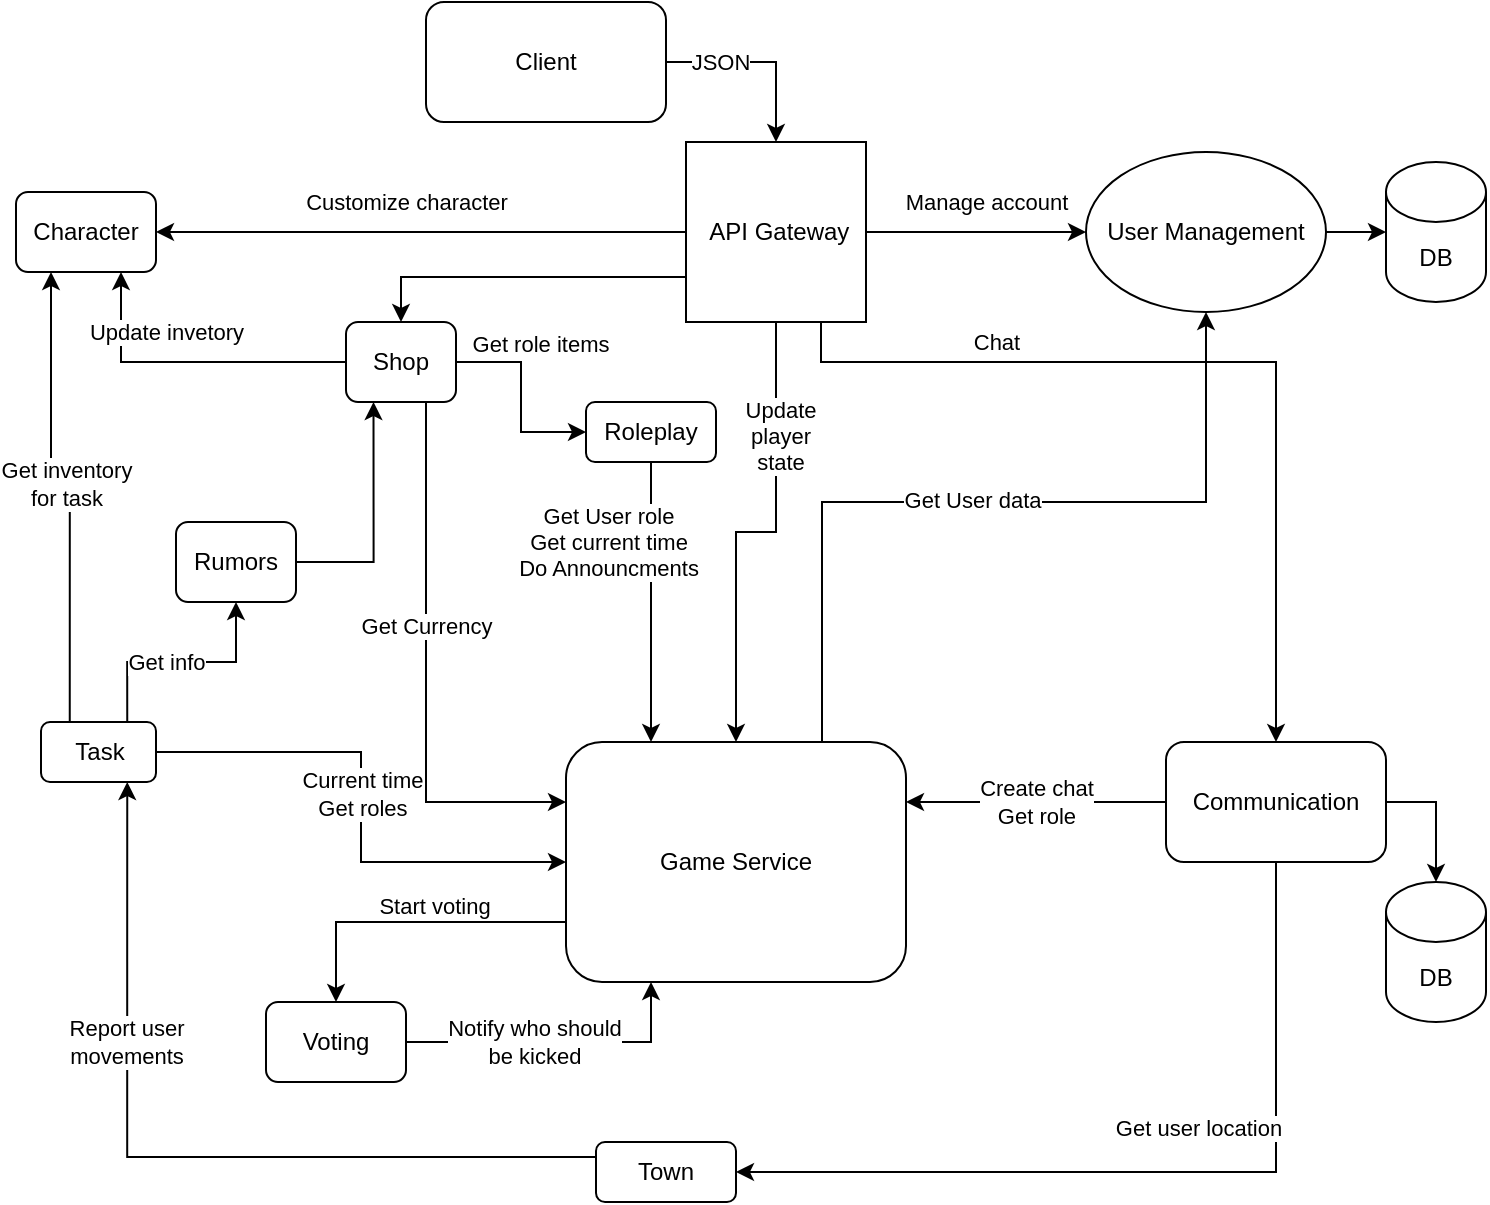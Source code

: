 <mxfile version="28.2.0">
  <diagram name="Page-1" id="v9JqXlflXXHtW3UCAwxl">
    <mxGraphModel dx="1386" dy="1972" grid="1" gridSize="10" guides="1" tooltips="1" connect="1" arrows="1" fold="1" page="1" pageScale="1" pageWidth="850" pageHeight="1100" math="0" shadow="0">
      <root>
        <mxCell id="0" />
        <mxCell id="1" parent="0" />
        <mxCell id="tyDqYUPdeRFffAyI2iFE-16" style="edgeStyle=orthogonalEdgeStyle;rounded=0;orthogonalLoop=1;jettySize=auto;html=1;exitX=0;exitY=0.75;exitDx=0;exitDy=0;entryX=0.5;entryY=0;entryDx=0;entryDy=0;" parent="1" source="tyDqYUPdeRFffAyI2iFE-1" target="tyDqYUPdeRFffAyI2iFE-4" edge="1">
          <mxGeometry relative="1" as="geometry" />
        </mxCell>
        <mxCell id="tyDqYUPdeRFffAyI2iFE-18" value="Start voting" style="edgeLabel;html=1;align=center;verticalAlign=middle;resizable=0;points=[];" parent="tyDqYUPdeRFffAyI2iFE-16" vertex="1" connectable="0">
          <mxGeometry x="-0.088" y="1" relative="1" as="geometry">
            <mxPoint x="4" y="-9" as="offset" />
          </mxGeometry>
        </mxCell>
        <mxCell id="KmKNlXFDWh7Q6IOo9mB1-4" style="edgeStyle=orthogonalEdgeStyle;rounded=0;orthogonalLoop=1;jettySize=auto;html=1;exitX=0.811;exitY=0.015;exitDx=0;exitDy=0;entryX=0.5;entryY=1;entryDx=0;entryDy=0;exitPerimeter=0;" parent="1" source="tyDqYUPdeRFffAyI2iFE-1" target="KmKNlXFDWh7Q6IOo9mB1-2" edge="1">
          <mxGeometry relative="1" as="geometry">
            <Array as="points">
              <mxPoint x="468" y="362" />
              <mxPoint x="468" y="240" />
              <mxPoint x="660" y="240" />
            </Array>
          </mxGeometry>
        </mxCell>
        <mxCell id="KmKNlXFDWh7Q6IOo9mB1-5" value="&lt;div&gt;Get User data&lt;/div&gt;" style="edgeLabel;html=1;align=center;verticalAlign=middle;resizable=0;points=[];" parent="KmKNlXFDWh7Q6IOo9mB1-4" vertex="1" connectable="0">
          <mxGeometry x="-0.112" y="1" relative="1" as="geometry">
            <mxPoint x="20" as="offset" />
          </mxGeometry>
        </mxCell>
        <mxCell id="tyDqYUPdeRFffAyI2iFE-1" value="&lt;div&gt;Game Service&lt;/div&gt;" style="rounded=1;whiteSpace=wrap;html=1;" parent="1" vertex="1">
          <mxGeometry x="340" y="360" width="170" height="120" as="geometry" />
        </mxCell>
        <mxCell id="tyDqYUPdeRFffAyI2iFE-10" style="edgeStyle=orthogonalEdgeStyle;rounded=0;orthogonalLoop=1;jettySize=auto;html=1;exitX=0.75;exitY=1;exitDx=0;exitDy=0;entryX=0;entryY=0.25;entryDx=0;entryDy=0;" parent="1" source="tyDqYUPdeRFffAyI2iFE-2" target="tyDqYUPdeRFffAyI2iFE-1" edge="1">
          <mxGeometry relative="1" as="geometry">
            <Array as="points">
              <mxPoint x="270" y="180" />
              <mxPoint x="270" y="390" />
            </Array>
          </mxGeometry>
        </mxCell>
        <mxCell id="tyDqYUPdeRFffAyI2iFE-11" value="Get Currency" style="edgeLabel;html=1;align=center;verticalAlign=middle;resizable=0;points=[];" parent="tyDqYUPdeRFffAyI2iFE-10" vertex="1" connectable="0">
          <mxGeometry x="-0.467" y="-1" relative="1" as="geometry">
            <mxPoint x="1" y="56" as="offset" />
          </mxGeometry>
        </mxCell>
        <mxCell id="tyDqYUPdeRFffAyI2iFE-12" style="edgeStyle=orthogonalEdgeStyle;rounded=0;orthogonalLoop=1;jettySize=auto;html=1;exitX=1;exitY=0.5;exitDx=0;exitDy=0;entryX=0;entryY=0.5;entryDx=0;entryDy=0;" parent="1" source="tyDqYUPdeRFffAyI2iFE-2" target="tyDqYUPdeRFffAyI2iFE-3" edge="1">
          <mxGeometry relative="1" as="geometry" />
        </mxCell>
        <mxCell id="tyDqYUPdeRFffAyI2iFE-13" value="Get role items" style="edgeLabel;html=1;align=center;verticalAlign=middle;resizable=0;points=[];" parent="tyDqYUPdeRFffAyI2iFE-12" vertex="1" connectable="0">
          <mxGeometry x="-0.219" y="-1" relative="1" as="geometry">
            <mxPoint x="10" y="-16" as="offset" />
          </mxGeometry>
        </mxCell>
        <mxCell id="tyDqYUPdeRFffAyI2iFE-24" value="Update invetory" style="edgeStyle=orthogonalEdgeStyle;rounded=0;orthogonalLoop=1;jettySize=auto;html=1;exitX=0;exitY=0.5;exitDx=0;exitDy=0;entryX=0.75;entryY=1;entryDx=0;entryDy=0;" parent="1" source="tyDqYUPdeRFffAyI2iFE-2" target="tyDqYUPdeRFffAyI2iFE-8" edge="1">
          <mxGeometry x="0.149" y="-15" relative="1" as="geometry">
            <mxPoint as="offset" />
          </mxGeometry>
        </mxCell>
        <mxCell id="tyDqYUPdeRFffAyI2iFE-2" value="&lt;div&gt;Shop&lt;/div&gt;" style="rounded=1;whiteSpace=wrap;html=1;" parent="1" vertex="1">
          <mxGeometry x="230" y="150" width="55" height="40" as="geometry" />
        </mxCell>
        <mxCell id="tyDqYUPdeRFffAyI2iFE-14" style="edgeStyle=orthogonalEdgeStyle;rounded=0;orthogonalLoop=1;jettySize=auto;html=1;exitX=0.5;exitY=1;exitDx=0;exitDy=0;entryX=0.25;entryY=0;entryDx=0;entryDy=0;" parent="1" source="tyDqYUPdeRFffAyI2iFE-3" target="tyDqYUPdeRFffAyI2iFE-1" edge="1">
          <mxGeometry relative="1" as="geometry" />
        </mxCell>
        <mxCell id="tyDqYUPdeRFffAyI2iFE-15" value="Get User role&lt;br&gt;&lt;div&gt;Get current time&lt;/div&gt;&lt;div&gt;Do Announcments&lt;/div&gt;" style="edgeLabel;html=1;align=center;verticalAlign=middle;resizable=0;points=[];labelBackgroundColor=default;" parent="tyDqYUPdeRFffAyI2iFE-14" vertex="1" connectable="0">
          <mxGeometry x="-0.097" y="-1" relative="1" as="geometry">
            <mxPoint x="-21" y="-23" as="offset" />
          </mxGeometry>
        </mxCell>
        <mxCell id="tyDqYUPdeRFffAyI2iFE-3" value="&lt;div&gt;Roleplay&lt;/div&gt;" style="rounded=1;whiteSpace=wrap;html=1;" parent="1" vertex="1">
          <mxGeometry x="350" y="190" width="65" height="30" as="geometry" />
        </mxCell>
        <mxCell id="tyDqYUPdeRFffAyI2iFE-4" value="Voting" style="rounded=1;whiteSpace=wrap;html=1;" parent="1" vertex="1">
          <mxGeometry x="190" y="490" width="70" height="40" as="geometry" />
        </mxCell>
        <mxCell id="tyDqYUPdeRFffAyI2iFE-19" value="&lt;div&gt;Create chat&lt;/div&gt;&lt;div&gt;Get role&lt;/div&gt;" style="edgeStyle=orthogonalEdgeStyle;rounded=0;orthogonalLoop=1;jettySize=auto;html=1;exitX=0;exitY=0.5;exitDx=0;exitDy=0;entryX=1;entryY=0.25;entryDx=0;entryDy=0;" parent="1" source="tyDqYUPdeRFffAyI2iFE-5" target="tyDqYUPdeRFffAyI2iFE-1" edge="1">
          <mxGeometry relative="1" as="geometry">
            <mxPoint as="offset" />
          </mxGeometry>
        </mxCell>
        <mxCell id="tyDqYUPdeRFffAyI2iFE-20" value="Get user location" style="edgeStyle=orthogonalEdgeStyle;rounded=0;orthogonalLoop=1;jettySize=auto;html=1;exitX=0.5;exitY=1;exitDx=0;exitDy=0;entryX=1;entryY=0.5;entryDx=0;entryDy=0;" parent="1" source="tyDqYUPdeRFffAyI2iFE-5" target="tyDqYUPdeRFffAyI2iFE-6" edge="1">
          <mxGeometry x="-0.087" y="-22" relative="1" as="geometry">
            <mxPoint as="offset" />
          </mxGeometry>
        </mxCell>
        <mxCell id="tyDqYUPdeRFffAyI2iFE-5" value="Communication" style="rounded=1;whiteSpace=wrap;html=1;" parent="1" vertex="1">
          <mxGeometry x="640" y="360" width="110" height="60" as="geometry" />
        </mxCell>
        <mxCell id="tyDqYUPdeRFffAyI2iFE-21" value="&lt;div&gt;Report user&lt;/div&gt;&lt;div&gt;movements&lt;/div&gt;" style="edgeStyle=orthogonalEdgeStyle;rounded=0;orthogonalLoop=1;jettySize=auto;html=1;exitX=0;exitY=0.25;exitDx=0;exitDy=0;entryX=0.75;entryY=1;entryDx=0;entryDy=0;" parent="1" source="tyDqYUPdeRFffAyI2iFE-6" target="tyDqYUPdeRFffAyI2iFE-7" edge="1">
          <mxGeometry x="0.384" y="1" relative="1" as="geometry">
            <mxPoint as="offset" />
          </mxGeometry>
        </mxCell>
        <mxCell id="tyDqYUPdeRFffAyI2iFE-6" value="Town" style="rounded=1;whiteSpace=wrap;html=1;" parent="1" vertex="1">
          <mxGeometry x="355" y="560" width="70" height="30" as="geometry" />
        </mxCell>
        <mxCell id="tyDqYUPdeRFffAyI2iFE-23" value="&lt;div&gt;Get inventory&lt;/div&gt;&lt;div&gt;for task&lt;/div&gt;" style="edgeStyle=orthogonalEdgeStyle;rounded=0;orthogonalLoop=1;jettySize=auto;html=1;exitX=0.25;exitY=0;exitDx=0;exitDy=0;entryX=0.25;entryY=1;entryDx=0;entryDy=0;" parent="1" source="tyDqYUPdeRFffAyI2iFE-7" target="tyDqYUPdeRFffAyI2iFE-8" edge="1">
          <mxGeometry x="-0.024" y="-7" relative="1" as="geometry">
            <mxPoint as="offset" />
          </mxGeometry>
        </mxCell>
        <mxCell id="tyDqYUPdeRFffAyI2iFE-25" value="Get info" style="edgeStyle=orthogonalEdgeStyle;rounded=0;orthogonalLoop=1;jettySize=auto;html=1;exitX=0.75;exitY=0;exitDx=0;exitDy=0;entryX=0.5;entryY=1;entryDx=0;entryDy=0;" parent="1" source="tyDqYUPdeRFffAyI2iFE-7" target="tyDqYUPdeRFffAyI2iFE-9" edge="1">
          <mxGeometry x="-0.132" relative="1" as="geometry">
            <mxPoint x="171" y="410" as="sourcePoint" />
            <mxPoint x="171" y="245" as="targetPoint" />
            <mxPoint as="offset" />
          </mxGeometry>
        </mxCell>
        <mxCell id="tyDqYUPdeRFffAyI2iFE-7" value="Task" style="rounded=1;whiteSpace=wrap;html=1;" parent="1" vertex="1">
          <mxGeometry x="77.5" y="350" width="57.5" height="30" as="geometry" />
        </mxCell>
        <mxCell id="tyDqYUPdeRFffAyI2iFE-8" value="Character" style="rounded=1;whiteSpace=wrap;html=1;" parent="1" vertex="1">
          <mxGeometry x="65" y="85" width="70" height="40" as="geometry" />
        </mxCell>
        <mxCell id="tyDqYUPdeRFffAyI2iFE-26" style="edgeStyle=orthogonalEdgeStyle;rounded=0;orthogonalLoop=1;jettySize=auto;html=1;exitX=1;exitY=0.5;exitDx=0;exitDy=0;entryX=0.25;entryY=1;entryDx=0;entryDy=0;" parent="1" source="tyDqYUPdeRFffAyI2iFE-9" target="tyDqYUPdeRFffAyI2iFE-2" edge="1">
          <mxGeometry relative="1" as="geometry" />
        </mxCell>
        <mxCell id="tyDqYUPdeRFffAyI2iFE-9" value="Rumors" style="rounded=1;whiteSpace=wrap;html=1;" parent="1" vertex="1">
          <mxGeometry x="145" y="250" width="60" height="40" as="geometry" />
        </mxCell>
        <mxCell id="tyDqYUPdeRFffAyI2iFE-17" value="&lt;div&gt;Notify who should&lt;/div&gt;&lt;div&gt;be kicked&lt;/div&gt;" style="edgeStyle=orthogonalEdgeStyle;rounded=0;orthogonalLoop=1;jettySize=auto;html=1;exitX=1;exitY=0.5;exitDx=0;exitDy=0;entryX=0.25;entryY=1;entryDx=0;entryDy=0;" parent="1" source="tyDqYUPdeRFffAyI2iFE-4" target="tyDqYUPdeRFffAyI2iFE-1" edge="1">
          <mxGeometry x="-0.17" relative="1" as="geometry">
            <mxPoint as="offset" />
          </mxGeometry>
        </mxCell>
        <mxCell id="tyDqYUPdeRFffAyI2iFE-22" value="&lt;div&gt;Current time&lt;/div&gt;&lt;div&gt;Get roles&lt;/div&gt;" style="edgeStyle=orthogonalEdgeStyle;rounded=0;orthogonalLoop=1;jettySize=auto;html=1;exitX=1;exitY=0.5;exitDx=0;exitDy=0;entryX=0;entryY=0.5;entryDx=0;entryDy=0;" parent="1" source="tyDqYUPdeRFffAyI2iFE-7" target="tyDqYUPdeRFffAyI2iFE-1" edge="1">
          <mxGeometry x="-0.052" relative="1" as="geometry">
            <mxPoint as="offset" />
          </mxGeometry>
        </mxCell>
        <mxCell id="WWTrKycCPoxDp5zx1u7n-5" style="edgeStyle=orthogonalEdgeStyle;rounded=0;orthogonalLoop=1;jettySize=auto;html=1;exitX=1;exitY=0.5;exitDx=0;exitDy=0;" parent="1" source="KmKNlXFDWh7Q6IOo9mB1-2" target="WWTrKycCPoxDp5zx1u7n-1" edge="1">
          <mxGeometry relative="1" as="geometry" />
        </mxCell>
        <mxCell id="KmKNlXFDWh7Q6IOo9mB1-2" value="User Management" style="ellipse;whiteSpace=wrap;html=1;" parent="1" vertex="1">
          <mxGeometry x="600" y="65" width="120" height="80" as="geometry" />
        </mxCell>
        <mxCell id="gWlymgSLujPGyCyDszFI-6" style="edgeStyle=orthogonalEdgeStyle;rounded=0;orthogonalLoop=1;jettySize=auto;html=1;exitX=0.75;exitY=1;exitDx=0;exitDy=0;entryX=0.5;entryY=0;entryDx=0;entryDy=0;" parent="1" source="gWlymgSLujPGyCyDszFI-2" target="tyDqYUPdeRFffAyI2iFE-5" edge="1">
          <mxGeometry relative="1" as="geometry">
            <mxPoint x="660" y="320" as="targetPoint" />
            <Array as="points">
              <mxPoint x="467" y="170" />
              <mxPoint x="695" y="170" />
            </Array>
          </mxGeometry>
        </mxCell>
        <mxCell id="WWTrKycCPoxDp5zx1u7n-19" value="Chat" style="edgeLabel;html=1;align=center;verticalAlign=middle;resizable=0;points=[];" parent="gWlymgSLujPGyCyDszFI-6" vertex="1" connectable="0">
          <mxGeometry x="-0.509" y="1" relative="1" as="geometry">
            <mxPoint y="-9" as="offset" />
          </mxGeometry>
        </mxCell>
        <mxCell id="gWlymgSLujPGyCyDszFI-8" style="edgeStyle=orthogonalEdgeStyle;rounded=0;orthogonalLoop=1;jettySize=auto;html=1;exitX=0;exitY=0.5;exitDx=0;exitDy=0;entryX=1;entryY=0.5;entryDx=0;entryDy=0;" parent="1" source="gWlymgSLujPGyCyDszFI-2" target="tyDqYUPdeRFffAyI2iFE-8" edge="1">
          <mxGeometry relative="1" as="geometry" />
        </mxCell>
        <mxCell id="WWTrKycCPoxDp5zx1u7n-18" value="Customize character" style="edgeLabel;html=1;align=center;verticalAlign=middle;resizable=0;points=[];" parent="gWlymgSLujPGyCyDszFI-8" vertex="1" connectable="0">
          <mxGeometry x="0.083" y="-1" relative="1" as="geometry">
            <mxPoint x="3" y="-14" as="offset" />
          </mxGeometry>
        </mxCell>
        <mxCell id="WWTrKycCPoxDp5zx1u7n-13" style="edgeStyle=orthogonalEdgeStyle;rounded=0;orthogonalLoop=1;jettySize=auto;html=1;exitX=0;exitY=0.75;exitDx=0;exitDy=0;entryX=0.5;entryY=0;entryDx=0;entryDy=0;" parent="1" source="gWlymgSLujPGyCyDszFI-2" target="tyDqYUPdeRFffAyI2iFE-2" edge="1">
          <mxGeometry relative="1" as="geometry" />
        </mxCell>
        <mxCell id="WWTrKycCPoxDp5zx1u7n-14" style="edgeStyle=orthogonalEdgeStyle;rounded=0;orthogonalLoop=1;jettySize=auto;html=1;exitX=1;exitY=0.5;exitDx=0;exitDy=0;entryX=0;entryY=0.5;entryDx=0;entryDy=0;" parent="1" source="gWlymgSLujPGyCyDszFI-2" target="KmKNlXFDWh7Q6IOo9mB1-2" edge="1">
          <mxGeometry relative="1" as="geometry" />
        </mxCell>
        <mxCell id="WWTrKycCPoxDp5zx1u7n-17" value="Manage account" style="edgeLabel;html=1;align=center;verticalAlign=middle;resizable=0;points=[];" parent="WWTrKycCPoxDp5zx1u7n-14" vertex="1" connectable="0">
          <mxGeometry x="-0.143" y="1" relative="1" as="geometry">
            <mxPoint x="13" y="-14" as="offset" />
          </mxGeometry>
        </mxCell>
        <mxCell id="gWlymgSLujPGyCyDszFI-2" value="&amp;nbsp;API Gateway" style="whiteSpace=wrap;html=1;aspect=fixed;" parent="1" vertex="1">
          <mxGeometry x="400" y="60" width="90" height="90" as="geometry" />
        </mxCell>
        <mxCell id="gWlymgSLujPGyCyDszFI-5" style="edgeStyle=orthogonalEdgeStyle;rounded=0;orthogonalLoop=1;jettySize=auto;html=1;exitX=1;exitY=0.5;exitDx=0;exitDy=0;entryX=0.5;entryY=0;entryDx=0;entryDy=0;" parent="1" source="gWlymgSLujPGyCyDszFI-4" target="gWlymgSLujPGyCyDszFI-2" edge="1">
          <mxGeometry relative="1" as="geometry" />
        </mxCell>
        <mxCell id="gWlymgSLujPGyCyDszFI-9" value="JSON" style="edgeLabel;html=1;align=center;verticalAlign=middle;resizable=0;points=[];" parent="gWlymgSLujPGyCyDszFI-5" vertex="1" connectable="0">
          <mxGeometry x="0.094" relative="1" as="geometry">
            <mxPoint x="-25" as="offset" />
          </mxGeometry>
        </mxCell>
        <mxCell id="gWlymgSLujPGyCyDszFI-4" value="Client" style="rounded=1;whiteSpace=wrap;html=1;" parent="1" vertex="1">
          <mxGeometry x="270" y="-10" width="120" height="60" as="geometry" />
        </mxCell>
        <mxCell id="WWTrKycCPoxDp5zx1u7n-1" value="&lt;div&gt;DB&lt;/div&gt;" style="shape=cylinder3;whiteSpace=wrap;html=1;boundedLbl=1;backgroundOutline=1;size=15;" parent="1" vertex="1">
          <mxGeometry x="750" y="70" width="50" height="70" as="geometry" />
        </mxCell>
        <mxCell id="WWTrKycCPoxDp5zx1u7n-2" value="DB" style="shape=cylinder3;whiteSpace=wrap;html=1;boundedLbl=1;backgroundOutline=1;size=15;" parent="1" vertex="1">
          <mxGeometry x="750" y="430" width="50" height="70" as="geometry" />
        </mxCell>
        <mxCell id="WWTrKycCPoxDp5zx1u7n-3" style="edgeStyle=orthogonalEdgeStyle;rounded=0;orthogonalLoop=1;jettySize=auto;html=1;exitX=1;exitY=0.5;exitDx=0;exitDy=0;entryX=0.5;entryY=0;entryDx=0;entryDy=0;entryPerimeter=0;" parent="1" source="tyDqYUPdeRFffAyI2iFE-5" target="WWTrKycCPoxDp5zx1u7n-2" edge="1">
          <mxGeometry relative="1" as="geometry" />
        </mxCell>
        <mxCell id="WWTrKycCPoxDp5zx1u7n-15" style="edgeStyle=orthogonalEdgeStyle;rounded=0;orthogonalLoop=1;jettySize=auto;html=1;exitX=0.5;exitY=1;exitDx=0;exitDy=0;entryX=0.5;entryY=0;entryDx=0;entryDy=0;" parent="1" source="gWlymgSLujPGyCyDszFI-2" target="tyDqYUPdeRFffAyI2iFE-1" edge="1">
          <mxGeometry relative="1" as="geometry" />
        </mxCell>
        <mxCell id="WWTrKycCPoxDp5zx1u7n-16" value="Update&lt;br&gt;&lt;div&gt;player&lt;/div&gt;&lt;div&gt;state&lt;/div&gt;" style="edgeLabel;html=1;align=center;verticalAlign=middle;resizable=0;points=[];" parent="WWTrKycCPoxDp5zx1u7n-15" vertex="1" connectable="0">
          <mxGeometry x="-0.503" y="2" relative="1" as="geometry">
            <mxPoint as="offset" />
          </mxGeometry>
        </mxCell>
      </root>
    </mxGraphModel>
  </diagram>
</mxfile>
